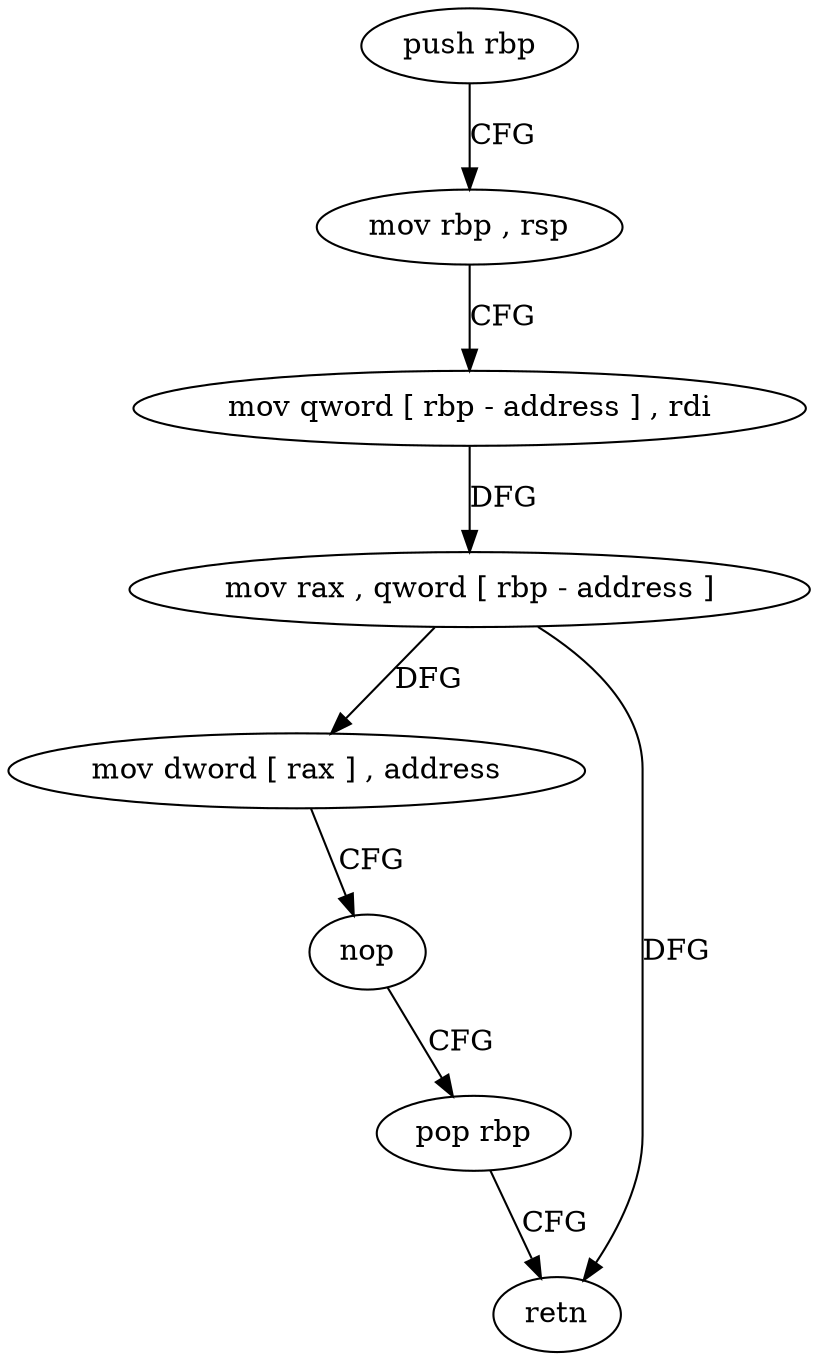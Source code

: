 digraph "func" {
"4491785" [label = "push rbp" ]
"4491786" [label = "mov rbp , rsp" ]
"4491789" [label = "mov qword [ rbp - address ] , rdi" ]
"4491793" [label = "mov rax , qword [ rbp - address ]" ]
"4491797" [label = "mov dword [ rax ] , address" ]
"4491803" [label = "nop" ]
"4491804" [label = "pop rbp" ]
"4491805" [label = "retn" ]
"4491785" -> "4491786" [ label = "CFG" ]
"4491786" -> "4491789" [ label = "CFG" ]
"4491789" -> "4491793" [ label = "DFG" ]
"4491793" -> "4491797" [ label = "DFG" ]
"4491793" -> "4491805" [ label = "DFG" ]
"4491797" -> "4491803" [ label = "CFG" ]
"4491803" -> "4491804" [ label = "CFG" ]
"4491804" -> "4491805" [ label = "CFG" ]
}
